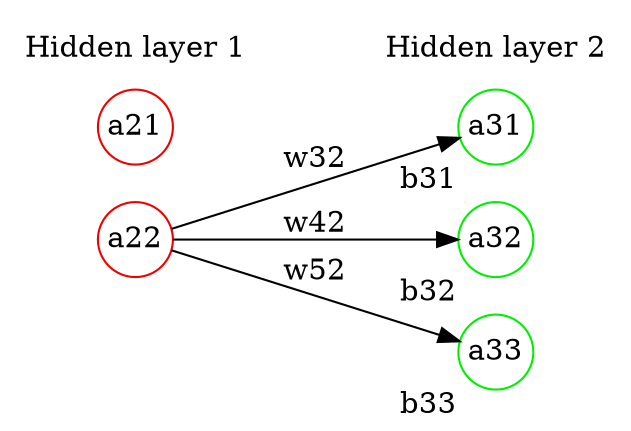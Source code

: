digraph G {
    rankdir = LR;
    splines = line;
    
    node [fixedsize = true; shape = circle; style = solid;];
    
    
    subgraph cluster_1 {
        color = white;
        node [color = red2;];
        a21 [label = "a21";];
        a22 [label = "a22";];
        label = "Hidden layer 1";
    }
    
    subgraph cluster_2 {
        color = white;
        node [color = green2];
        a31 [label = "a31"];
        a31 [xlabel = "b31"];
        a32 [label = "a32"];
        a32 [xlabel = "b32"];
        a33 [label = "a33"];
        a33 [xlabel = "b33"];
        label = "Hidden layer 2";
    }

    a22 -> a31[label="w32"];
    a22 -> a32[label="w42"];
    a22 -> a33[label="w52"];
}